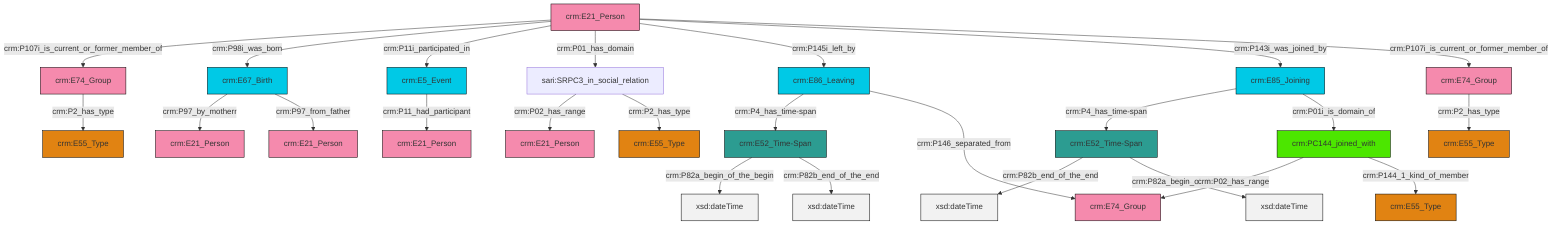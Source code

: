 graph TD
classDef Literal fill:#f2f2f2,stroke:#000000;
classDef CRM_Entity fill:#FFFFFF,stroke:#000000;
classDef Temporal_Entity fill:#00C9E6, stroke:#000000;
classDef Type fill:#E18312, stroke:#000000;
classDef Time-Span fill:#2C9C91, stroke:#000000;
classDef Appellation fill:#FFEB7F, stroke:#000000;
classDef Place fill:#008836, stroke:#000000;
classDef Persistent_Item fill:#B266B2, stroke:#000000;
classDef Conceptual_Object fill:#FFD700, stroke:#000000;
classDef Physical_Thing fill:#D2B48C, stroke:#000000;
classDef Actor fill:#f58aad, stroke:#000000;
classDef PC_Classes fill:#4ce600, stroke:#000000;
classDef Multi fill:#cccccc,stroke:#000000;

6["crm:E21_Person"]:::Actor -->|crm:P107i_is_current_or_former_member_of| 7["crm:E74_Group"]:::Actor
6["crm:E21_Person"]:::Actor -->|crm:P98i_was_born| 10["crm:E67_Birth"]:::Temporal_Entity
11["crm:E86_Leaving"]:::Temporal_Entity -->|crm:P4_has_time-span| 12["crm:E52_Time-Span"]:::Time-Span
15["crm:E52_Time-Span"]:::Time-Span -->|crm:P82b_end_of_the_end| 16[xsd:dateTime]:::Literal
21["sari:SRPC3_in_social_relation"]:::Default -->|crm:P02_has_range| 22["crm:E21_Person"]:::Actor
6["crm:E21_Person"]:::Actor -->|crm:P11i_participated_in| 23["crm:E5_Event"]:::Temporal_Entity
23["crm:E5_Event"]:::Temporal_Entity -->|crm:P11_had_participant| 0["crm:E21_Person"]:::Actor
15["crm:E52_Time-Span"]:::Time-Span -->|crm:P82a_begin_of_the_begin| 32[xsd:dateTime]:::Literal
12["crm:E52_Time-Span"]:::Time-Span -->|crm:P82a_begin_of_the_begin| 34[xsd:dateTime]:::Literal
8["crm:E74_Group"]:::Actor -->|crm:P2_has_type| 17["crm:E55_Type"]:::Type
36["crm:PC144_joined_with"]:::PC_Classes -->|crm:P02_has_range| 4["crm:E74_Group"]:::Actor
10["crm:E67_Birth"]:::Temporal_Entity -->|crm:P97_by_motherr| 37["crm:E21_Person"]:::Actor
12["crm:E52_Time-Span"]:::Time-Span -->|crm:P82b_end_of_the_end| 40[xsd:dateTime]:::Literal
7["crm:E74_Group"]:::Actor -->|crm:P2_has_type| 28["crm:E55_Type"]:::Type
21["sari:SRPC3_in_social_relation"]:::Default -->|crm:P2_has_type| 41["crm:E55_Type"]:::Type
6["crm:E21_Person"]:::Actor -->|crm:P01_has_domain| 21["sari:SRPC3_in_social_relation"]:::Default
6["crm:E21_Person"]:::Actor -->|crm:P145i_left_by| 11["crm:E86_Leaving"]:::Temporal_Entity
36["crm:PC144_joined_with"]:::PC_Classes -->|crm:P144_1_kind_of_member| 2["crm:E55_Type"]:::Type
42["crm:E85_Joining"]:::Temporal_Entity -->|crm:P4_has_time-span| 15["crm:E52_Time-Span"]:::Time-Span
10["crm:E67_Birth"]:::Temporal_Entity -->|crm:P97_from_father| 13["crm:E21_Person"]:::Actor
6["crm:E21_Person"]:::Actor -->|crm:P143i_was_joined_by| 42["crm:E85_Joining"]:::Temporal_Entity
6["crm:E21_Person"]:::Actor -->|crm:P107i_is_current_or_former_member_of| 8["crm:E74_Group"]:::Actor
11["crm:E86_Leaving"]:::Temporal_Entity -->|crm:P146_separated_from| 4["crm:E74_Group"]:::Actor
42["crm:E85_Joining"]:::Temporal_Entity -->|crm:P01i_is_domain_of| 36["crm:PC144_joined_with"]:::PC_Classes